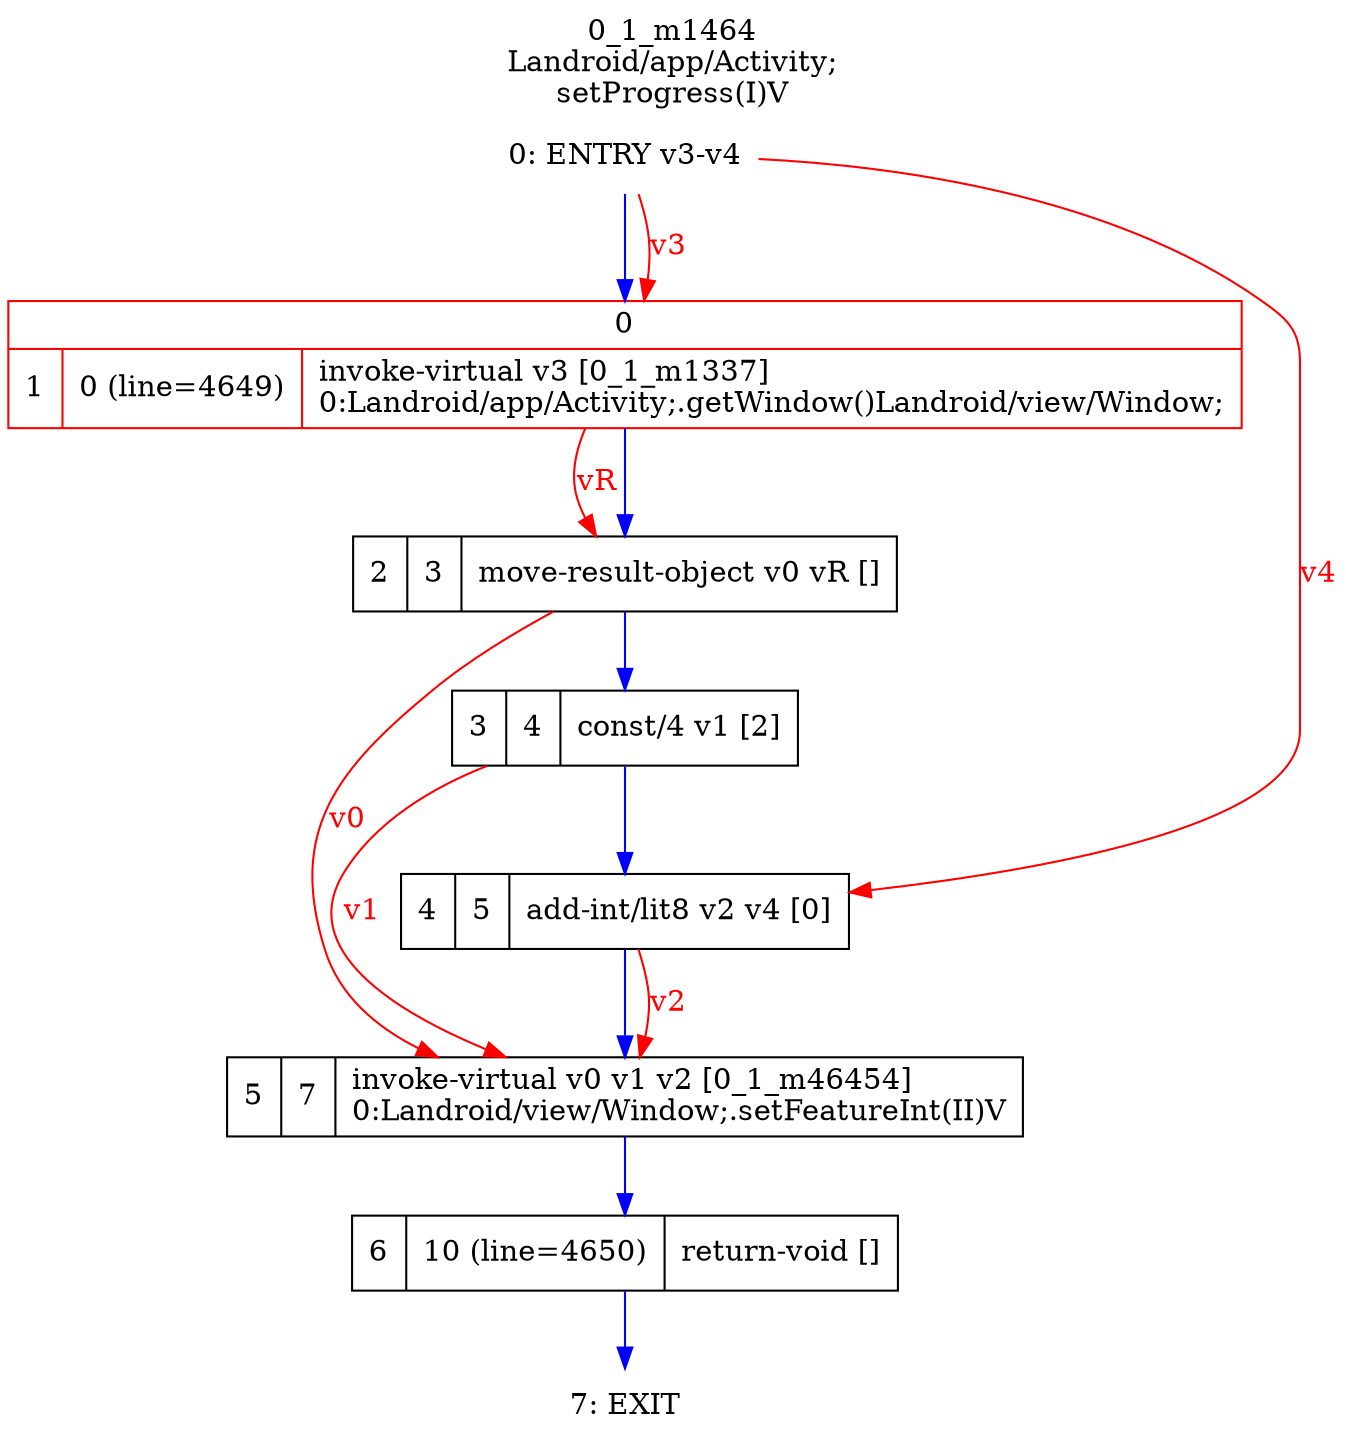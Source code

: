 digraph G {
rankdir=UD;
labelloc=t;
label="0_1_m1464\nLandroid/app/Activity;
setProgress(I)V";
0[label="0: ENTRY v3-v4",shape=plaintext];
1[label="{0|{1|0 (line=4649)|invoke-virtual v3 [0_1_m1337]\l0:Landroid/app/Activity;.getWindow()Landroid/view/Window;\l}}",shape=record,URL="0_1_m1337.dot", color=red];
2[label="2|3|move-result-object v0 vR []\l",shape=record];
3[label="3|4|const/4 v1 [2]\l",shape=record];
4[label="4|5|add-int/lit8 v2 v4 [0]\l",shape=record];
5[label="5|7|invoke-virtual v0 v1 v2 [0_1_m46454]\l0:Landroid/view/Window;.setFeatureInt(II)V\l",shape=record,URL="0_1_m46454.dot"];
6[label="6|10 (line=4650)|return-void []\l",shape=record];
7[label="7: EXIT",shape=plaintext];
0->1 [color=blue, fontcolor=blue,weight=100, taillabel=""];
1->2 [color=blue, fontcolor=blue,weight=100, taillabel=""];
2->3 [color=blue, fontcolor=blue,weight=100, taillabel=""];
3->4 [color=blue, fontcolor=blue,weight=100, taillabel=""];
4->5 [color=blue, fontcolor=blue,weight=100, taillabel=""];
5->6 [color=blue, fontcolor=blue,weight=100, taillabel=""];
6->7 [color=blue, fontcolor=blue,weight=100, taillabel=""];
0->1 [color=red, fontcolor=red, label="v3"];
1->2 [color=red, fontcolor=red, label="vR"];
0->4 [color=red, fontcolor=red, label="v4"];
2->5 [color=red, fontcolor=red, label="v0"];
3->5 [color=red, fontcolor=red, label="v1"];
4->5 [color=red, fontcolor=red, label="v2"];
}
